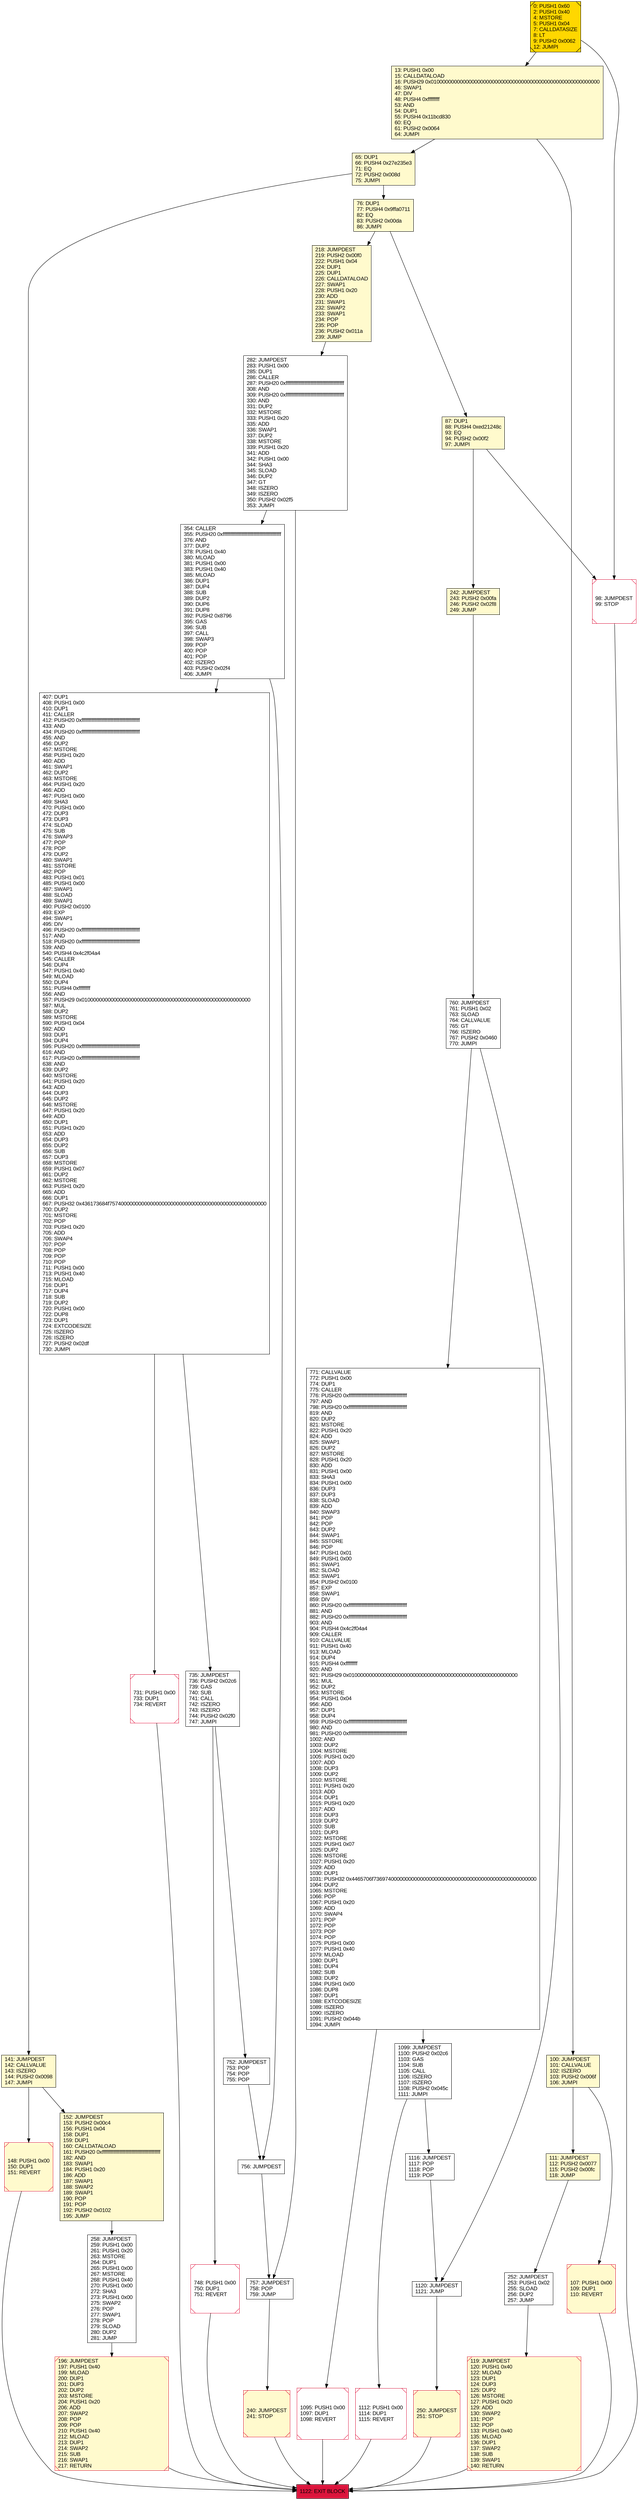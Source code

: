 digraph G {
bgcolor=transparent rankdir=UD;
node [shape=box style=filled color=black fillcolor=white fontname=arial fontcolor=black];
252 [label="252: JUMPDEST\l253: PUSH1 0x02\l255: SLOAD\l256: DUP2\l257: JUMP\l" ];
735 [label="735: JUMPDEST\l736: PUSH2 0x02c6\l739: GAS\l740: SUB\l741: CALL\l742: ISZERO\l743: ISZERO\l744: PUSH2 0x02f0\l747: JUMPI\l" ];
752 [label="752: JUMPDEST\l753: POP\l754: POP\l755: POP\l" ];
119 [label="119: JUMPDEST\l120: PUSH1 0x40\l122: MLOAD\l123: DUP1\l124: DUP3\l125: DUP2\l126: MSTORE\l127: PUSH1 0x20\l129: ADD\l130: SWAP2\l131: POP\l132: POP\l133: PUSH1 0x40\l135: MLOAD\l136: DUP1\l137: SWAP2\l138: SUB\l139: SWAP1\l140: RETURN\l" fillcolor=lemonchiffon shape=Msquare color=crimson ];
282 [label="282: JUMPDEST\l283: PUSH1 0x00\l285: DUP1\l286: CALLER\l287: PUSH20 0xffffffffffffffffffffffffffffffffffffffff\l308: AND\l309: PUSH20 0xffffffffffffffffffffffffffffffffffffffff\l330: AND\l331: DUP2\l332: MSTORE\l333: PUSH1 0x20\l335: ADD\l336: SWAP1\l337: DUP2\l338: MSTORE\l339: PUSH1 0x20\l341: ADD\l342: PUSH1 0x00\l344: SHA3\l345: SLOAD\l346: DUP2\l347: GT\l348: ISZERO\l349: ISZERO\l350: PUSH2 0x02f5\l353: JUMPI\l" ];
107 [label="107: PUSH1 0x00\l109: DUP1\l110: REVERT\l" fillcolor=lemonchiffon shape=Msquare color=crimson ];
760 [label="760: JUMPDEST\l761: PUSH1 0x02\l763: SLOAD\l764: CALLVALUE\l765: GT\l766: ISZERO\l767: PUSH2 0x0460\l770: JUMPI\l" ];
748 [label="748: PUSH1 0x00\l750: DUP1\l751: REVERT\l" shape=Msquare color=crimson ];
771 [label="771: CALLVALUE\l772: PUSH1 0x00\l774: DUP1\l775: CALLER\l776: PUSH20 0xffffffffffffffffffffffffffffffffffffffff\l797: AND\l798: PUSH20 0xffffffffffffffffffffffffffffffffffffffff\l819: AND\l820: DUP2\l821: MSTORE\l822: PUSH1 0x20\l824: ADD\l825: SWAP1\l826: DUP2\l827: MSTORE\l828: PUSH1 0x20\l830: ADD\l831: PUSH1 0x00\l833: SHA3\l834: PUSH1 0x00\l836: DUP3\l837: DUP3\l838: SLOAD\l839: ADD\l840: SWAP3\l841: POP\l842: POP\l843: DUP2\l844: SWAP1\l845: SSTORE\l846: POP\l847: PUSH1 0x01\l849: PUSH1 0x00\l851: SWAP1\l852: SLOAD\l853: SWAP1\l854: PUSH2 0x0100\l857: EXP\l858: SWAP1\l859: DIV\l860: PUSH20 0xffffffffffffffffffffffffffffffffffffffff\l881: AND\l882: PUSH20 0xffffffffffffffffffffffffffffffffffffffff\l903: AND\l904: PUSH4 0x4c2f04a4\l909: CALLER\l910: CALLVALUE\l911: PUSH1 0x40\l913: MLOAD\l914: DUP4\l915: PUSH4 0xffffffff\l920: AND\l921: PUSH29 0x0100000000000000000000000000000000000000000000000000000000\l951: MUL\l952: DUP2\l953: MSTORE\l954: PUSH1 0x04\l956: ADD\l957: DUP1\l958: DUP4\l959: PUSH20 0xffffffffffffffffffffffffffffffffffffffff\l980: AND\l981: PUSH20 0xffffffffffffffffffffffffffffffffffffffff\l1002: AND\l1003: DUP2\l1004: MSTORE\l1005: PUSH1 0x20\l1007: ADD\l1008: DUP3\l1009: DUP2\l1010: MSTORE\l1011: PUSH1 0x20\l1013: ADD\l1014: DUP1\l1015: PUSH1 0x20\l1017: ADD\l1018: DUP3\l1019: DUP2\l1020: SUB\l1021: DUP3\l1022: MSTORE\l1023: PUSH1 0x07\l1025: DUP2\l1026: MSTORE\l1027: PUSH1 0x20\l1029: ADD\l1030: DUP1\l1031: PUSH32 0x4465706f73697400000000000000000000000000000000000000000000000000\l1064: DUP2\l1065: MSTORE\l1066: POP\l1067: PUSH1 0x20\l1069: ADD\l1070: SWAP4\l1071: POP\l1072: POP\l1073: POP\l1074: POP\l1075: PUSH1 0x00\l1077: PUSH1 0x40\l1079: MLOAD\l1080: DUP1\l1081: DUP4\l1082: SUB\l1083: DUP2\l1084: PUSH1 0x00\l1086: DUP8\l1087: DUP1\l1088: EXTCODESIZE\l1089: ISZERO\l1090: ISZERO\l1091: PUSH2 0x044b\l1094: JUMPI\l" ];
757 [label="757: JUMPDEST\l758: POP\l759: JUMP\l" ];
0 [label="0: PUSH1 0x60\l2: PUSH1 0x40\l4: MSTORE\l5: PUSH1 0x04\l7: CALLDATASIZE\l8: LT\l9: PUSH2 0x0062\l12: JUMPI\l" fillcolor=lemonchiffon shape=Msquare fillcolor=gold ];
354 [label="354: CALLER\l355: PUSH20 0xffffffffffffffffffffffffffffffffffffffff\l376: AND\l377: DUP2\l378: PUSH1 0x40\l380: MLOAD\l381: PUSH1 0x00\l383: PUSH1 0x40\l385: MLOAD\l386: DUP1\l387: DUP4\l388: SUB\l389: DUP2\l390: DUP6\l391: DUP8\l392: PUSH2 0x8796\l395: GAS\l396: SUB\l397: CALL\l398: SWAP3\l399: POP\l400: POP\l401: POP\l402: ISZERO\l403: PUSH2 0x02f4\l406: JUMPI\l" ];
1120 [label="1120: JUMPDEST\l1121: JUMP\l" ];
242 [label="242: JUMPDEST\l243: PUSH2 0x00fa\l246: PUSH2 0x02f8\l249: JUMP\l" fillcolor=lemonchiffon ];
1099 [label="1099: JUMPDEST\l1100: PUSH2 0x02c6\l1103: GAS\l1104: SUB\l1105: CALL\l1106: ISZERO\l1107: ISZERO\l1108: PUSH2 0x045c\l1111: JUMPI\l" ];
76 [label="76: DUP1\l77: PUSH4 0x9ffa0711\l82: EQ\l83: PUSH2 0x00da\l86: JUMPI\l" fillcolor=lemonchiffon ];
258 [label="258: JUMPDEST\l259: PUSH1 0x00\l261: PUSH1 0x20\l263: MSTORE\l264: DUP1\l265: PUSH1 0x00\l267: MSTORE\l268: PUSH1 0x40\l270: PUSH1 0x00\l272: SHA3\l273: PUSH1 0x00\l275: SWAP2\l276: POP\l277: SWAP1\l278: POP\l279: SLOAD\l280: DUP2\l281: JUMP\l" ];
218 [label="218: JUMPDEST\l219: PUSH2 0x00f0\l222: PUSH1 0x04\l224: DUP1\l225: DUP1\l226: CALLDATALOAD\l227: SWAP1\l228: PUSH1 0x20\l230: ADD\l231: SWAP1\l232: SWAP2\l233: SWAP1\l234: POP\l235: POP\l236: PUSH2 0x011a\l239: JUMP\l" fillcolor=lemonchiffon ];
141 [label="141: JUMPDEST\l142: CALLVALUE\l143: ISZERO\l144: PUSH2 0x0098\l147: JUMPI\l" fillcolor=lemonchiffon ];
1122 [label="1122: EXIT BLOCK\l" fillcolor=crimson ];
13 [label="13: PUSH1 0x00\l15: CALLDATALOAD\l16: PUSH29 0x0100000000000000000000000000000000000000000000000000000000\l46: SWAP1\l47: DIV\l48: PUSH4 0xffffffff\l53: AND\l54: DUP1\l55: PUSH4 0x11bcd830\l60: EQ\l61: PUSH2 0x0064\l64: JUMPI\l" fillcolor=lemonchiffon ];
240 [label="240: JUMPDEST\l241: STOP\l" fillcolor=lemonchiffon shape=Msquare color=crimson ];
100 [label="100: JUMPDEST\l101: CALLVALUE\l102: ISZERO\l103: PUSH2 0x006f\l106: JUMPI\l" fillcolor=lemonchiffon ];
1095 [label="1095: PUSH1 0x00\l1097: DUP1\l1098: REVERT\l" shape=Msquare color=crimson ];
65 [label="65: DUP1\l66: PUSH4 0x27e235e3\l71: EQ\l72: PUSH2 0x008d\l75: JUMPI\l" fillcolor=lemonchiffon ];
111 [label="111: JUMPDEST\l112: PUSH2 0x0077\l115: PUSH2 0x00fc\l118: JUMP\l" fillcolor=lemonchiffon ];
1116 [label="1116: JUMPDEST\l1117: POP\l1118: POP\l1119: POP\l" ];
250 [label="250: JUMPDEST\l251: STOP\l" fillcolor=lemonchiffon shape=Msquare color=crimson ];
148 [label="148: PUSH1 0x00\l150: DUP1\l151: REVERT\l" fillcolor=lemonchiffon shape=Msquare color=crimson ];
98 [label="98: JUMPDEST\l99: STOP\l" shape=Msquare color=crimson ];
196 [label="196: JUMPDEST\l197: PUSH1 0x40\l199: MLOAD\l200: DUP1\l201: DUP3\l202: DUP2\l203: MSTORE\l204: PUSH1 0x20\l206: ADD\l207: SWAP2\l208: POP\l209: POP\l210: PUSH1 0x40\l212: MLOAD\l213: DUP1\l214: SWAP2\l215: SUB\l216: SWAP1\l217: RETURN\l" fillcolor=lemonchiffon shape=Msquare color=crimson ];
407 [label="407: DUP1\l408: PUSH1 0x00\l410: DUP1\l411: CALLER\l412: PUSH20 0xffffffffffffffffffffffffffffffffffffffff\l433: AND\l434: PUSH20 0xffffffffffffffffffffffffffffffffffffffff\l455: AND\l456: DUP2\l457: MSTORE\l458: PUSH1 0x20\l460: ADD\l461: SWAP1\l462: DUP2\l463: MSTORE\l464: PUSH1 0x20\l466: ADD\l467: PUSH1 0x00\l469: SHA3\l470: PUSH1 0x00\l472: DUP3\l473: DUP3\l474: SLOAD\l475: SUB\l476: SWAP3\l477: POP\l478: POP\l479: DUP2\l480: SWAP1\l481: SSTORE\l482: POP\l483: PUSH1 0x01\l485: PUSH1 0x00\l487: SWAP1\l488: SLOAD\l489: SWAP1\l490: PUSH2 0x0100\l493: EXP\l494: SWAP1\l495: DIV\l496: PUSH20 0xffffffffffffffffffffffffffffffffffffffff\l517: AND\l518: PUSH20 0xffffffffffffffffffffffffffffffffffffffff\l539: AND\l540: PUSH4 0x4c2f04a4\l545: CALLER\l546: DUP4\l547: PUSH1 0x40\l549: MLOAD\l550: DUP4\l551: PUSH4 0xffffffff\l556: AND\l557: PUSH29 0x0100000000000000000000000000000000000000000000000000000000\l587: MUL\l588: DUP2\l589: MSTORE\l590: PUSH1 0x04\l592: ADD\l593: DUP1\l594: DUP4\l595: PUSH20 0xffffffffffffffffffffffffffffffffffffffff\l616: AND\l617: PUSH20 0xffffffffffffffffffffffffffffffffffffffff\l638: AND\l639: DUP2\l640: MSTORE\l641: PUSH1 0x20\l643: ADD\l644: DUP3\l645: DUP2\l646: MSTORE\l647: PUSH1 0x20\l649: ADD\l650: DUP1\l651: PUSH1 0x20\l653: ADD\l654: DUP3\l655: DUP2\l656: SUB\l657: DUP3\l658: MSTORE\l659: PUSH1 0x07\l661: DUP2\l662: MSTORE\l663: PUSH1 0x20\l665: ADD\l666: DUP1\l667: PUSH32 0x436173684f757400000000000000000000000000000000000000000000000000\l700: DUP2\l701: MSTORE\l702: POP\l703: PUSH1 0x20\l705: ADD\l706: SWAP4\l707: POP\l708: POP\l709: POP\l710: POP\l711: PUSH1 0x00\l713: PUSH1 0x40\l715: MLOAD\l716: DUP1\l717: DUP4\l718: SUB\l719: DUP2\l720: PUSH1 0x00\l722: DUP8\l723: DUP1\l724: EXTCODESIZE\l725: ISZERO\l726: ISZERO\l727: PUSH2 0x02df\l730: JUMPI\l" ];
756 [label="756: JUMPDEST\l" ];
1112 [label="1112: PUSH1 0x00\l1114: DUP1\l1115: REVERT\l" shape=Msquare color=crimson ];
731 [label="731: PUSH1 0x00\l733: DUP1\l734: REVERT\l" shape=Msquare color=crimson ];
87 [label="87: DUP1\l88: PUSH4 0xed21248c\l93: EQ\l94: PUSH2 0x00f2\l97: JUMPI\l" fillcolor=lemonchiffon ];
152 [label="152: JUMPDEST\l153: PUSH2 0x00c4\l156: PUSH1 0x04\l158: DUP1\l159: DUP1\l160: CALLDATALOAD\l161: PUSH20 0xffffffffffffffffffffffffffffffffffffffff\l182: AND\l183: SWAP1\l184: PUSH1 0x20\l186: ADD\l187: SWAP1\l188: SWAP2\l189: SWAP1\l190: POP\l191: POP\l192: PUSH2 0x0102\l195: JUMP\l" fillcolor=lemonchiffon ];
13 -> 100;
1095 -> 1122;
240 -> 1122;
771 -> 1099;
250 -> 1122;
735 -> 748;
100 -> 111;
282 -> 354;
98 -> 1122;
196 -> 1122;
282 -> 757;
731 -> 1122;
1112 -> 1122;
760 -> 1120;
218 -> 282;
0 -> 98;
87 -> 242;
76 -> 87;
119 -> 1122;
107 -> 1122;
111 -> 252;
258 -> 196;
748 -> 1122;
1099 -> 1116;
757 -> 240;
65 -> 141;
752 -> 756;
1120 -> 250;
735 -> 752;
76 -> 218;
252 -> 119;
87 -> 98;
13 -> 65;
407 -> 731;
242 -> 760;
148 -> 1122;
760 -> 771;
354 -> 407;
1099 -> 1112;
141 -> 152;
152 -> 258;
141 -> 148;
756 -> 757;
100 -> 107;
354 -> 756;
65 -> 76;
0 -> 13;
407 -> 735;
771 -> 1095;
1116 -> 1120;
}